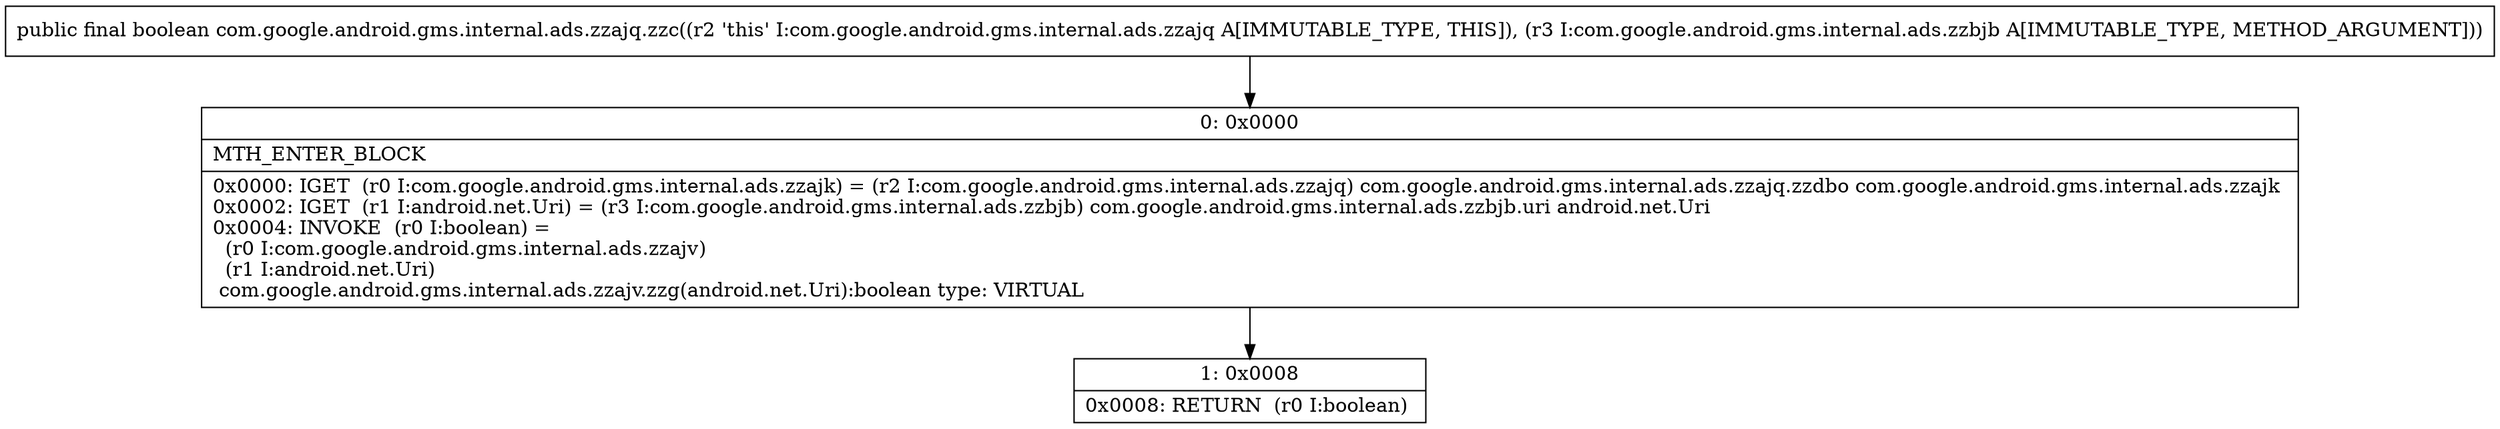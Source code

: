 digraph "CFG forcom.google.android.gms.internal.ads.zzajq.zzc(Lcom\/google\/android\/gms\/internal\/ads\/zzbjb;)Z" {
Node_0 [shape=record,label="{0\:\ 0x0000|MTH_ENTER_BLOCK\l|0x0000: IGET  (r0 I:com.google.android.gms.internal.ads.zzajk) = (r2 I:com.google.android.gms.internal.ads.zzajq) com.google.android.gms.internal.ads.zzajq.zzdbo com.google.android.gms.internal.ads.zzajk \l0x0002: IGET  (r1 I:android.net.Uri) = (r3 I:com.google.android.gms.internal.ads.zzbjb) com.google.android.gms.internal.ads.zzbjb.uri android.net.Uri \l0x0004: INVOKE  (r0 I:boolean) = \l  (r0 I:com.google.android.gms.internal.ads.zzajv)\l  (r1 I:android.net.Uri)\l com.google.android.gms.internal.ads.zzajv.zzg(android.net.Uri):boolean type: VIRTUAL \l}"];
Node_1 [shape=record,label="{1\:\ 0x0008|0x0008: RETURN  (r0 I:boolean) \l}"];
MethodNode[shape=record,label="{public final boolean com.google.android.gms.internal.ads.zzajq.zzc((r2 'this' I:com.google.android.gms.internal.ads.zzajq A[IMMUTABLE_TYPE, THIS]), (r3 I:com.google.android.gms.internal.ads.zzbjb A[IMMUTABLE_TYPE, METHOD_ARGUMENT])) }"];
MethodNode -> Node_0;
Node_0 -> Node_1;
}

